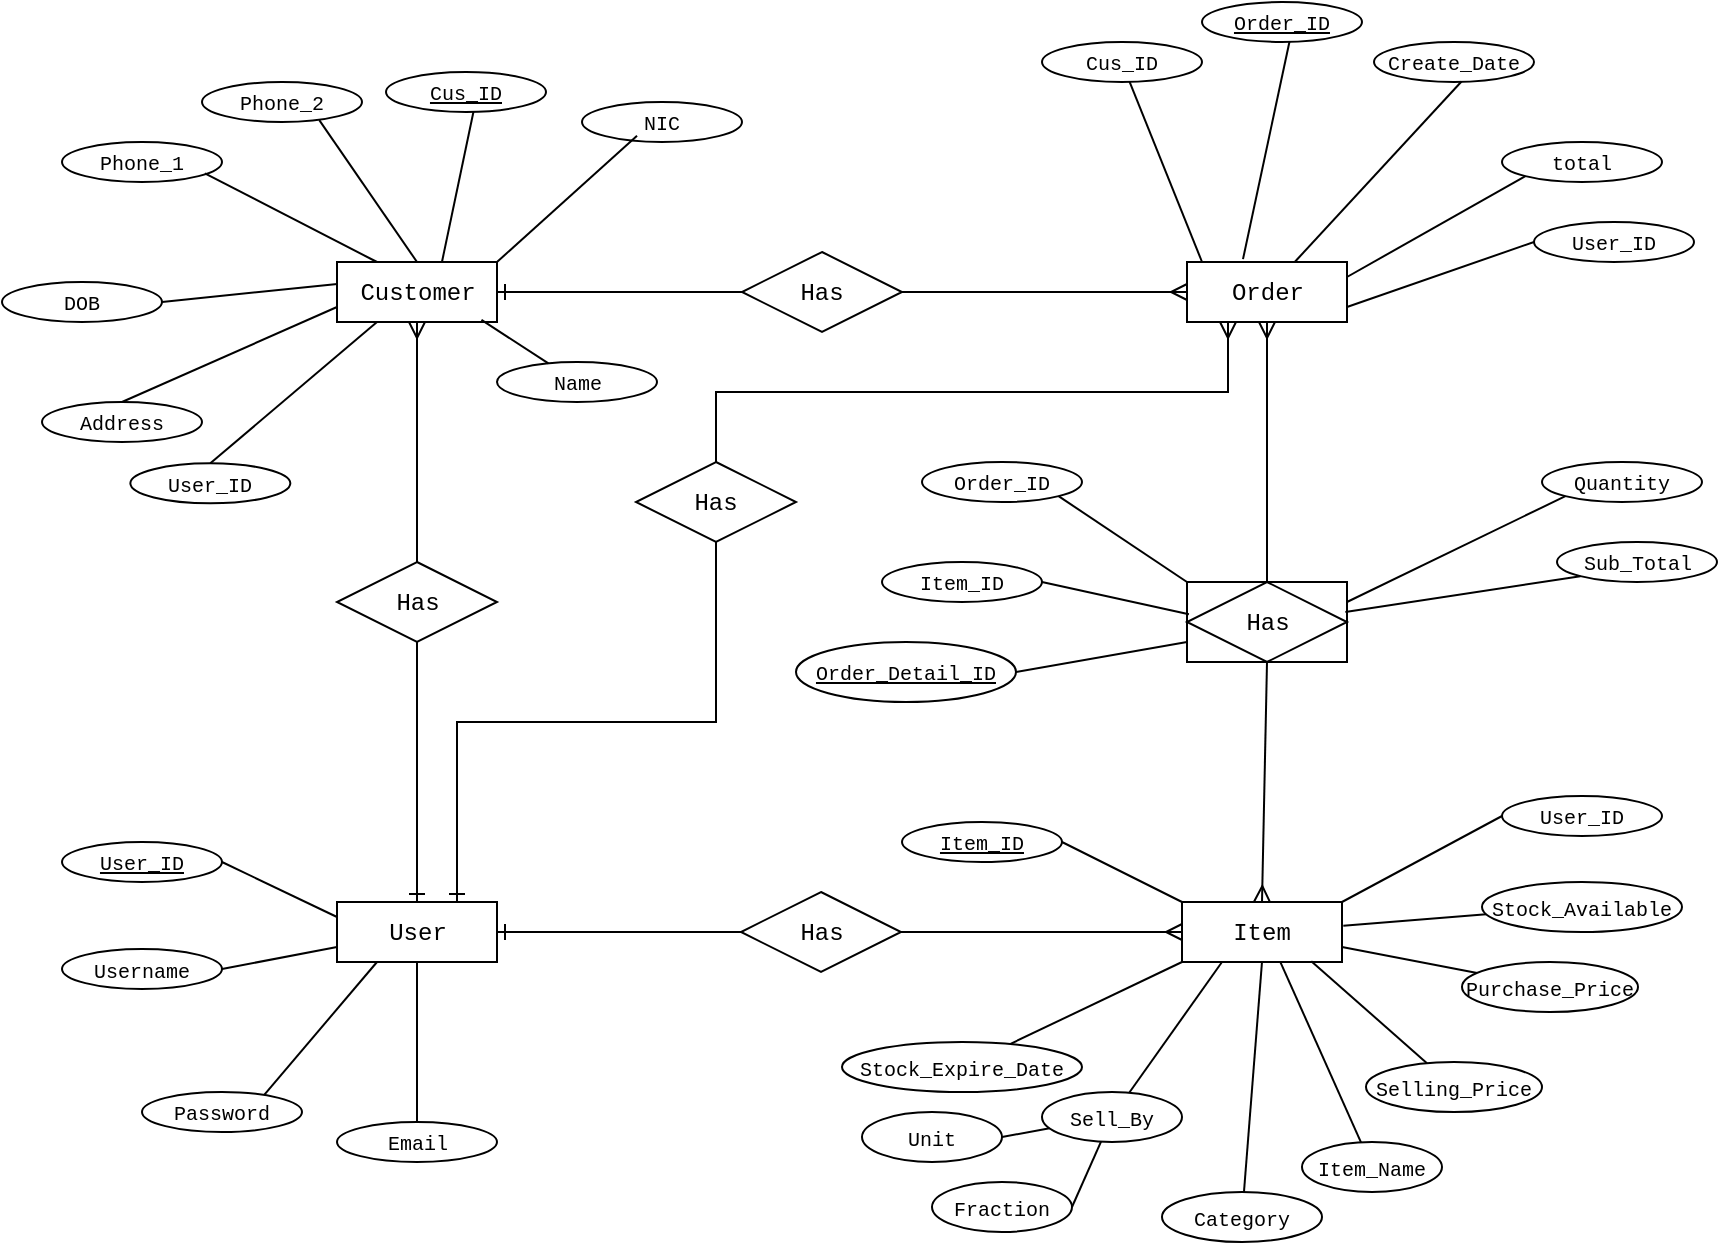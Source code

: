 <mxfile version="24.7.10" pages="2">
  <diagram name="Page-1" id="GAQdqQaSaiLUtLAq9hmA">
    <mxGraphModel dx="2653" dy="1771" grid="1" gridSize="10" guides="1" tooltips="1" connect="1" arrows="1" fold="1" page="1" pageScale="1" pageWidth="1654" pageHeight="1169" math="0" shadow="0">
      <root>
        <mxCell id="0" />
        <mxCell id="1" parent="0" />
        <mxCell id="LzNIg7n_GcMWE87P90xB-1" value="&lt;font face=&quot;Courier New&quot;&gt;Item&lt;/font&gt;" style="whiteSpace=wrap;html=1;align=center;" parent="1" vertex="1">
          <mxGeometry x="988" y="725" width="80" height="30" as="geometry" />
        </mxCell>
        <mxCell id="LzNIg7n_GcMWE87P90xB-13" style="rounded=0;orthogonalLoop=1;jettySize=auto;html=1;entryX=0.5;entryY=1;entryDx=0;entryDy=0;endArrow=none;endFill=0;" parent="1" source="LzNIg7n_GcMWE87P90xB-12" target="LzNIg7n_GcMWE87P90xB-1" edge="1">
          <mxGeometry relative="1" as="geometry" />
        </mxCell>
        <mxCell id="LzNIg7n_GcMWE87P90xB-12" value="&lt;div style=&quot;&quot;&gt;&lt;span style=&quot;font-size: 10px;&quot;&gt;&lt;font face=&quot;Courier New&quot;&gt;Category&lt;/font&gt;&lt;/span&gt;&lt;/div&gt;" style="ellipse;whiteSpace=wrap;html=1;align=center;" parent="1" vertex="1">
          <mxGeometry x="978" y="870" width="80" height="25" as="geometry" />
        </mxCell>
        <mxCell id="LzNIg7n_GcMWE87P90xB-14" style="rounded=0;orthogonalLoop=1;jettySize=auto;html=1;endArrow=none;endFill=0;entryX=0.615;entryY=1.001;entryDx=0;entryDy=0;entryPerimeter=0;" parent="1" source="LzNIg7n_GcMWE87P90xB-15" target="LzNIg7n_GcMWE87P90xB-1" edge="1">
          <mxGeometry relative="1" as="geometry">
            <mxPoint x="1100" y="782" as="targetPoint" />
          </mxGeometry>
        </mxCell>
        <mxCell id="LzNIg7n_GcMWE87P90xB-15" value="&lt;font face=&quot;Courier New&quot; style=&quot;font-size: 10px;&quot;&gt;Item_Name&lt;/font&gt;" style="ellipse;whiteSpace=wrap;html=1;align=center;" parent="1" vertex="1">
          <mxGeometry x="1048" y="845" width="70" height="25" as="geometry" />
        </mxCell>
        <mxCell id="LzNIg7n_GcMWE87P90xB-16" style="rounded=0;orthogonalLoop=1;jettySize=auto;html=1;endArrow=none;endFill=0;entryX=0.808;entryY=0.986;entryDx=0;entryDy=0;entryPerimeter=0;" parent="1" source="LzNIg7n_GcMWE87P90xB-17" target="LzNIg7n_GcMWE87P90xB-1" edge="1">
          <mxGeometry relative="1" as="geometry">
            <mxPoint x="1040" y="765" as="targetPoint" />
          </mxGeometry>
        </mxCell>
        <mxCell id="LzNIg7n_GcMWE87P90xB-17" value="&lt;font face=&quot;Courier New&quot; style=&quot;font-size: 10px;&quot;&gt;Selling_Price&lt;/font&gt;" style="ellipse;whiteSpace=wrap;html=1;align=center;" parent="1" vertex="1">
          <mxGeometry x="1080" y="805" width="88" height="25" as="geometry" />
        </mxCell>
        <mxCell id="LzNIg7n_GcMWE87P90xB-18" style="rounded=0;orthogonalLoop=1;jettySize=auto;html=1;endArrow=none;endFill=0;entryX=1;entryY=0.75;entryDx=0;entryDy=0;" parent="1" source="LzNIg7n_GcMWE87P90xB-19" target="LzNIg7n_GcMWE87P90xB-1" edge="1">
          <mxGeometry relative="1" as="geometry">
            <mxPoint x="1059" y="764" as="targetPoint" />
          </mxGeometry>
        </mxCell>
        <mxCell id="LzNIg7n_GcMWE87P90xB-19" value="&lt;font face=&quot;Courier New&quot;&gt;&lt;font size=&quot;1&quot;&gt;Purchase_Price&lt;/font&gt;&lt;/font&gt;" style="ellipse;whiteSpace=wrap;html=1;align=center;" parent="1" vertex="1">
          <mxGeometry x="1128" y="755" width="88" height="25" as="geometry" />
        </mxCell>
        <mxCell id="LzNIg7n_GcMWE87P90xB-20" style="rounded=0;orthogonalLoop=1;jettySize=auto;html=1;endArrow=none;endFill=0;entryX=1.008;entryY=0.395;entryDx=0;entryDy=0;entryPerimeter=0;" parent="1" source="LzNIg7n_GcMWE87P90xB-21" target="LzNIg7n_GcMWE87P90xB-1" edge="1">
          <mxGeometry relative="1" as="geometry">
            <mxPoint x="1078" y="705" as="targetPoint" />
          </mxGeometry>
        </mxCell>
        <mxCell id="LzNIg7n_GcMWE87P90xB-21" value="&lt;font face=&quot;Courier New&quot;&gt;&lt;font size=&quot;1&quot;&gt;Stock_Available&lt;/font&gt;&lt;/font&gt;" style="ellipse;whiteSpace=wrap;html=1;align=center;" parent="1" vertex="1">
          <mxGeometry x="1138" y="715" width="100" height="25" as="geometry" />
        </mxCell>
        <mxCell id="l1fIY8HtY1Hj4yPnjp5b-1" style="rounded=0;orthogonalLoop=1;jettySize=auto;html=1;entryX=0.25;entryY=1;entryDx=0;entryDy=0;endArrow=none;endFill=0;" parent="1" source="l1fIY8HtY1Hj4yPnjp5b-2" target="LzNIg7n_GcMWE87P90xB-1" edge="1">
          <mxGeometry relative="1" as="geometry">
            <mxPoint x="954" y="725" as="targetPoint" />
          </mxGeometry>
        </mxCell>
        <mxCell id="l1fIY8HtY1Hj4yPnjp5b-5" style="rounded=0;orthogonalLoop=1;jettySize=auto;html=1;entryX=1;entryY=0.5;entryDx=0;entryDy=0;endArrow=none;endFill=0;" parent="1" source="l1fIY8HtY1Hj4yPnjp5b-2" target="l1fIY8HtY1Hj4yPnjp5b-3" edge="1">
          <mxGeometry relative="1" as="geometry" />
        </mxCell>
        <mxCell id="l1fIY8HtY1Hj4yPnjp5b-6" style="rounded=0;orthogonalLoop=1;jettySize=auto;html=1;entryX=1;entryY=0.5;entryDx=0;entryDy=0;endArrow=none;endFill=0;" parent="1" source="l1fIY8HtY1Hj4yPnjp5b-2" target="l1fIY8HtY1Hj4yPnjp5b-4" edge="1">
          <mxGeometry relative="1" as="geometry" />
        </mxCell>
        <mxCell id="l1fIY8HtY1Hj4yPnjp5b-2" value="&lt;div style=&quot;&quot;&gt;&lt;span style=&quot;font-size: 10px;&quot;&gt;&lt;font face=&quot;Courier New&quot;&gt;Sell_By&lt;/font&gt;&lt;/span&gt;&lt;/div&gt;" style="ellipse;whiteSpace=wrap;html=1;align=center;" parent="1" vertex="1">
          <mxGeometry x="918" y="820" width="70" height="25" as="geometry" />
        </mxCell>
        <mxCell id="l1fIY8HtY1Hj4yPnjp5b-3" value="&lt;div style=&quot;&quot;&gt;&lt;span style=&quot;font-size: 10px;&quot;&gt;&lt;font face=&quot;Courier New&quot;&gt;Unit&lt;/font&gt;&lt;/span&gt;&lt;/div&gt;" style="ellipse;whiteSpace=wrap;html=1;align=center;" parent="1" vertex="1">
          <mxGeometry x="828" y="830" width="70" height="25" as="geometry" />
        </mxCell>
        <mxCell id="l1fIY8HtY1Hj4yPnjp5b-4" value="&lt;div style=&quot;&quot;&gt;&lt;span style=&quot;font-size: 10px;&quot;&gt;&lt;font face=&quot;Courier New&quot;&gt;Fraction&lt;/font&gt;&lt;/span&gt;&lt;/div&gt;" style="ellipse;whiteSpace=wrap;html=1;align=center;" parent="1" vertex="1">
          <mxGeometry x="863" y="865" width="70" height="25" as="geometry" />
        </mxCell>
        <mxCell id="l1fIY8HtY1Hj4yPnjp5b-7" style="rounded=0;orthogonalLoop=1;jettySize=auto;html=1;endArrow=none;endFill=0;entryX=0;entryY=1;entryDx=0;entryDy=0;" parent="1" source="l1fIY8HtY1Hj4yPnjp5b-8" target="LzNIg7n_GcMWE87P90xB-1" edge="1">
          <mxGeometry relative="1" as="geometry">
            <mxPoint x="788" y="737" as="targetPoint" />
          </mxGeometry>
        </mxCell>
        <mxCell id="l1fIY8HtY1Hj4yPnjp5b-8" value="&lt;font face=&quot;Courier New&quot;&gt;&lt;font size=&quot;1&quot;&gt;Stock_Expire_Date&lt;/font&gt;&lt;/font&gt;" style="ellipse;whiteSpace=wrap;html=1;align=center;" parent="1" vertex="1">
          <mxGeometry x="818" y="795" width="120" height="25" as="geometry" />
        </mxCell>
        <mxCell id="Owiz3C77NYRJmFUTiHMg-1" value="&lt;font face=&quot;Courier New&quot;&gt;Customer&lt;/font&gt;" style="whiteSpace=wrap;html=1;align=center;" vertex="1" parent="1">
          <mxGeometry x="565.5" y="405" width="80" height="30" as="geometry" />
        </mxCell>
        <mxCell id="Owiz3C77NYRJmFUTiHMg-2" value="&lt;font face=&quot;Courier New&quot;&gt;Order&lt;/font&gt;" style="whiteSpace=wrap;html=1;align=center;" vertex="1" parent="1">
          <mxGeometry x="990.5" y="405" width="80" height="30" as="geometry" />
        </mxCell>
        <mxCell id="Owiz3C77NYRJmFUTiHMg-6" value="" style="fontSize=12;html=1;endArrow=ERmany;rounded=0;entryX=0.5;entryY=0;entryDx=0;entryDy=0;exitX=0.5;exitY=1;exitDx=0;exitDy=0;" edge="1" parent="1" source="Owiz3C77NYRJmFUTiHMg-8" target="LzNIg7n_GcMWE87P90xB-1">
          <mxGeometry width="100" height="100" relative="1" as="geometry">
            <mxPoint x="1028" y="615" as="sourcePoint" />
            <mxPoint x="898" y="555" as="targetPoint" />
          </mxGeometry>
        </mxCell>
        <mxCell id="Owiz3C77NYRJmFUTiHMg-7" value="" style="fontSize=12;html=1;endArrow=ERmany;rounded=0;entryX=0.5;entryY=1;entryDx=0;entryDy=0;exitX=0.5;exitY=0;exitDx=0;exitDy=0;" edge="1" parent="1" source="Owiz3C77NYRJmFUTiHMg-8" target="Owiz3C77NYRJmFUTiHMg-2">
          <mxGeometry width="100" height="100" relative="1" as="geometry">
            <mxPoint x="1028" y="555" as="sourcePoint" />
            <mxPoint x="1038" y="735" as="targetPoint" />
          </mxGeometry>
        </mxCell>
        <mxCell id="Owiz3C77NYRJmFUTiHMg-8" value="&lt;font face=&quot;Courier New&quot;&gt;Has&lt;/font&gt;" style="shape=associativeEntity;whiteSpace=wrap;html=1;align=center;" vertex="1" parent="1">
          <mxGeometry x="990.5" y="565" width="80" height="40" as="geometry" />
        </mxCell>
        <mxCell id="Owiz3C77NYRJmFUTiHMg-9" value="&lt;font face=&quot;Courier New&quot;&gt;Has&lt;/font&gt;" style="shape=rhombus;perimeter=rhombusPerimeter;whiteSpace=wrap;html=1;align=center;" vertex="1" parent="1">
          <mxGeometry x="768" y="400" width="80" height="40" as="geometry" />
        </mxCell>
        <mxCell id="Owiz3C77NYRJmFUTiHMg-10" value="" style="fontSize=12;html=1;endArrow=ERmany;rounded=0;entryX=0;entryY=0.5;entryDx=0;entryDy=0;exitX=1;exitY=0.5;exitDx=0;exitDy=0;" edge="1" parent="1" source="Owiz3C77NYRJmFUTiHMg-9" target="Owiz3C77NYRJmFUTiHMg-2">
          <mxGeometry width="100" height="100" relative="1" as="geometry">
            <mxPoint x="1041" y="575" as="sourcePoint" />
            <mxPoint x="1041" y="445" as="targetPoint" />
          </mxGeometry>
        </mxCell>
        <mxCell id="Owiz3C77NYRJmFUTiHMg-11" value="" style="fontSize=12;html=1;endArrow=ERone;endFill=1;rounded=0;entryX=1;entryY=0.5;entryDx=0;entryDy=0;exitX=0;exitY=0.5;exitDx=0;exitDy=0;" edge="1" parent="1" source="Owiz3C77NYRJmFUTiHMg-9" target="Owiz3C77NYRJmFUTiHMg-1">
          <mxGeometry width="100" height="100" relative="1" as="geometry">
            <mxPoint x="868" y="655" as="sourcePoint" />
            <mxPoint x="968" y="555" as="targetPoint" />
          </mxGeometry>
        </mxCell>
        <mxCell id="Owiz3C77NYRJmFUTiHMg-12" value="&lt;font face=&quot;Courier New&quot;&gt;&lt;font size=&quot;1&quot;&gt;Name&lt;/font&gt;&lt;/font&gt;" style="ellipse;whiteSpace=wrap;html=1;align=center;" vertex="1" parent="1">
          <mxGeometry x="645.5" y="455" width="80" height="20" as="geometry" />
        </mxCell>
        <mxCell id="Owiz3C77NYRJmFUTiHMg-13" style="rounded=0;orthogonalLoop=1;jettySize=auto;html=1;endArrow=none;endFill=0;entryX=0.903;entryY=0.966;entryDx=0;entryDy=0;entryPerimeter=0;" edge="1" source="Owiz3C77NYRJmFUTiHMg-12" parent="1" target="Owiz3C77NYRJmFUTiHMg-1">
          <mxGeometry relative="1" as="geometry">
            <mxPoint x="698" y="495" as="targetPoint" />
          </mxGeometry>
        </mxCell>
        <mxCell id="Owiz3C77NYRJmFUTiHMg-14" value="&lt;font face=&quot;Courier New&quot;&gt;&lt;font size=&quot;1&quot;&gt;NIC&lt;/font&gt;&lt;/font&gt;" style="ellipse;whiteSpace=wrap;html=1;align=center;" vertex="1" parent="1">
          <mxGeometry x="688" y="325" width="80" height="20" as="geometry" />
        </mxCell>
        <mxCell id="Owiz3C77NYRJmFUTiHMg-15" style="rounded=0;orthogonalLoop=1;jettySize=auto;html=1;endArrow=none;endFill=0;entryX=1;entryY=0;entryDx=0;entryDy=0;exitX=0.344;exitY=0.842;exitDx=0;exitDy=0;exitPerimeter=0;" edge="1" parent="1" source="Owiz3C77NYRJmFUTiHMg-14" target="Owiz3C77NYRJmFUTiHMg-1">
          <mxGeometry relative="1" as="geometry">
            <mxPoint x="648" y="444" as="targetPoint" />
            <mxPoint x="656" y="485" as="sourcePoint" />
          </mxGeometry>
        </mxCell>
        <mxCell id="Owiz3C77NYRJmFUTiHMg-16" value="&lt;font face=&quot;Courier New&quot;&gt;&lt;font size=&quot;1&quot;&gt;Address&lt;/font&gt;&lt;/font&gt;" style="ellipse;whiteSpace=wrap;html=1;align=center;" vertex="1" parent="1">
          <mxGeometry x="418" y="475" width="80" height="20" as="geometry" />
        </mxCell>
        <mxCell id="Owiz3C77NYRJmFUTiHMg-17" style="rounded=0;orthogonalLoop=1;jettySize=auto;html=1;endArrow=none;endFill=0;entryX=0;entryY=0.75;entryDx=0;entryDy=0;exitX=0.5;exitY=0;exitDx=0;exitDy=0;" edge="1" source="Owiz3C77NYRJmFUTiHMg-16" parent="1" target="Owiz3C77NYRJmFUTiHMg-1">
          <mxGeometry relative="1" as="geometry">
            <mxPoint x="526" y="415" as="targetPoint" />
            <mxPoint x="576" y="465" as="sourcePoint" />
          </mxGeometry>
        </mxCell>
        <mxCell id="Owiz3C77NYRJmFUTiHMg-18" value="&lt;font face=&quot;Courier New&quot;&gt;&lt;font size=&quot;1&quot;&gt;DOB&lt;/font&gt;&lt;/font&gt;" style="ellipse;whiteSpace=wrap;html=1;align=center;" vertex="1" parent="1">
          <mxGeometry x="398" y="415" width="80" height="20" as="geometry" />
        </mxCell>
        <mxCell id="Owiz3C77NYRJmFUTiHMg-19" style="rounded=0;orthogonalLoop=1;jettySize=auto;html=1;endArrow=none;endFill=0;entryX=0.002;entryY=0.365;entryDx=0;entryDy=0;exitX=1;exitY=0.5;exitDx=0;exitDy=0;entryPerimeter=0;" edge="1" source="Owiz3C77NYRJmFUTiHMg-18" parent="1" target="Owiz3C77NYRJmFUTiHMg-1">
          <mxGeometry relative="1" as="geometry">
            <mxPoint x="516" y="368" as="targetPoint" />
            <mxPoint x="526" y="405" as="sourcePoint" />
          </mxGeometry>
        </mxCell>
        <mxCell id="Owiz3C77NYRJmFUTiHMg-20" value="&lt;font face=&quot;Courier New&quot;&gt;&lt;font size=&quot;1&quot;&gt;Phone_1&lt;/font&gt;&lt;/font&gt;" style="ellipse;whiteSpace=wrap;html=1;align=center;" vertex="1" parent="1">
          <mxGeometry x="428" y="345" width="80" height="20" as="geometry" />
        </mxCell>
        <mxCell id="Owiz3C77NYRJmFUTiHMg-21" style="rounded=0;orthogonalLoop=1;jettySize=auto;html=1;endArrow=none;endFill=0;entryX=0.25;entryY=0;entryDx=0;entryDy=0;exitX=0.893;exitY=0.786;exitDx=0;exitDy=0;exitPerimeter=0;" edge="1" source="Owiz3C77NYRJmFUTiHMg-20" parent="1" target="Owiz3C77NYRJmFUTiHMg-1">
          <mxGeometry relative="1" as="geometry">
            <mxPoint x="586" y="356" as="targetPoint" />
            <mxPoint x="546" y="345" as="sourcePoint" />
          </mxGeometry>
        </mxCell>
        <mxCell id="Owiz3C77NYRJmFUTiHMg-22" value="&lt;font face=&quot;Courier New&quot;&gt;&lt;font size=&quot;1&quot;&gt;Phone_2&lt;/font&gt;&lt;/font&gt;" style="ellipse;whiteSpace=wrap;html=1;align=center;" vertex="1" parent="1">
          <mxGeometry x="498" y="315" width="80" height="20" as="geometry" />
        </mxCell>
        <mxCell id="Owiz3C77NYRJmFUTiHMg-23" style="rounded=0;orthogonalLoop=1;jettySize=auto;html=1;endArrow=none;endFill=0;entryX=0.5;entryY=0;entryDx=0;entryDy=0;exitX=0.733;exitY=0.952;exitDx=0;exitDy=0;exitPerimeter=0;" edge="1" source="Owiz3C77NYRJmFUTiHMg-22" parent="1" target="Owiz3C77NYRJmFUTiHMg-1">
          <mxGeometry relative="1" as="geometry">
            <mxPoint x="656" y="375" as="targetPoint" />
            <mxPoint x="616" y="315" as="sourcePoint" />
          </mxGeometry>
        </mxCell>
        <mxCell id="Owiz3C77NYRJmFUTiHMg-24" value="&lt;font face=&quot;Courier New&quot;&gt;&lt;font size=&quot;1&quot;&gt;&lt;u&gt;Cus_ID&lt;/u&gt;&lt;/font&gt;&lt;/font&gt;" style="ellipse;whiteSpace=wrap;html=1;align=center;" vertex="1" parent="1">
          <mxGeometry x="590" y="310" width="80" height="20" as="geometry" />
        </mxCell>
        <mxCell id="Owiz3C77NYRJmFUTiHMg-25" style="rounded=0;orthogonalLoop=1;jettySize=auto;html=1;endArrow=none;endFill=0;entryX=0.656;entryY=0;entryDx=0;entryDy=0;exitX=0.547;exitY=0.988;exitDx=0;exitDy=0;exitPerimeter=0;entryPerimeter=0;" edge="1" source="Owiz3C77NYRJmFUTiHMg-24" parent="1" target="Owiz3C77NYRJmFUTiHMg-1">
          <mxGeometry relative="1" as="geometry">
            <mxPoint x="698" y="400" as="targetPoint" />
            <mxPoint x="708" y="310" as="sourcePoint" />
          </mxGeometry>
        </mxCell>
        <mxCell id="Owiz3C77NYRJmFUTiHMg-26" value="&lt;font face=&quot;Courier New&quot;&gt;&lt;font size=&quot;1&quot;&gt;Cus_ID&lt;/font&gt;&lt;/font&gt;" style="ellipse;whiteSpace=wrap;html=1;align=center;" vertex="1" parent="1">
          <mxGeometry x="918" y="295" width="80" height="20" as="geometry" />
        </mxCell>
        <mxCell id="Owiz3C77NYRJmFUTiHMg-27" style="rounded=0;orthogonalLoop=1;jettySize=auto;html=1;endArrow=none;endFill=0;exitX=0.547;exitY=0.988;exitDx=0;exitDy=0;exitPerimeter=0;entryX=0.094;entryY=0;entryDx=0;entryDy=0;entryPerimeter=0;" edge="1" source="Owiz3C77NYRJmFUTiHMg-26" parent="1" target="Owiz3C77NYRJmFUTiHMg-2">
          <mxGeometry relative="1" as="geometry">
            <mxPoint x="628" y="415" as="targetPoint" />
            <mxPoint x="718" y="320" as="sourcePoint" />
          </mxGeometry>
        </mxCell>
        <mxCell id="Owiz3C77NYRJmFUTiHMg-28" value="&lt;font face=&quot;Courier New&quot;&gt;&lt;font size=&quot;1&quot;&gt;&lt;u&gt;Order_ID&lt;/u&gt;&lt;/font&gt;&lt;/font&gt;" style="ellipse;whiteSpace=wrap;html=1;align=center;" vertex="1" parent="1">
          <mxGeometry x="998" y="275" width="80" height="20" as="geometry" />
        </mxCell>
        <mxCell id="Owiz3C77NYRJmFUTiHMg-29" style="rounded=0;orthogonalLoop=1;jettySize=auto;html=1;endArrow=none;endFill=0;exitX=0.547;exitY=0.988;exitDx=0;exitDy=0;exitPerimeter=0;entryX=0.35;entryY=-0.048;entryDx=0;entryDy=0;entryPerimeter=0;" edge="1" source="Owiz3C77NYRJmFUTiHMg-28" parent="1" target="Owiz3C77NYRJmFUTiHMg-2">
          <mxGeometry relative="1" as="geometry">
            <mxPoint x="1083" y="385" as="targetPoint" />
            <mxPoint x="803" y="300" as="sourcePoint" />
          </mxGeometry>
        </mxCell>
        <mxCell id="Owiz3C77NYRJmFUTiHMg-30" value="&lt;font face=&quot;Courier New&quot;&gt;&lt;font size=&quot;1&quot;&gt;Create_Date&lt;/font&gt;&lt;/font&gt;" style="ellipse;whiteSpace=wrap;html=1;align=center;" vertex="1" parent="1">
          <mxGeometry x="1084" y="295" width="80" height="20" as="geometry" />
        </mxCell>
        <mxCell id="Owiz3C77NYRJmFUTiHMg-31" style="rounded=0;orthogonalLoop=1;jettySize=auto;html=1;endArrow=none;endFill=0;exitX=0.547;exitY=0.988;exitDx=0;exitDy=0;exitPerimeter=0;" edge="1" source="Owiz3C77NYRJmFUTiHMg-30" parent="1" target="Owiz3C77NYRJmFUTiHMg-2">
          <mxGeometry relative="1" as="geometry">
            <mxPoint x="1105" y="424" as="targetPoint" />
            <mxPoint x="889" y="320" as="sourcePoint" />
          </mxGeometry>
        </mxCell>
        <mxCell id="Owiz3C77NYRJmFUTiHMg-32" value="&lt;font face=&quot;Courier New&quot;&gt;&lt;font size=&quot;1&quot;&gt;total&lt;/font&gt;&lt;/font&gt;" style="ellipse;whiteSpace=wrap;html=1;align=center;" vertex="1" parent="1">
          <mxGeometry x="1148" y="345" width="80" height="20" as="geometry" />
        </mxCell>
        <mxCell id="Owiz3C77NYRJmFUTiHMg-33" style="rounded=0;orthogonalLoop=1;jettySize=auto;html=1;endArrow=none;endFill=0;exitX=0;exitY=1;exitDx=0;exitDy=0;entryX=1;entryY=0.25;entryDx=0;entryDy=0;" edge="1" source="Owiz3C77NYRJmFUTiHMg-32" parent="1" target="Owiz3C77NYRJmFUTiHMg-2">
          <mxGeometry relative="1" as="geometry">
            <mxPoint x="1112" y="455" as="targetPoint" />
            <mxPoint x="957" y="370" as="sourcePoint" />
          </mxGeometry>
        </mxCell>
        <mxCell id="Owiz3C77NYRJmFUTiHMg-34" value="&lt;font face=&quot;Courier New&quot;&gt;&lt;font size=&quot;1&quot;&gt;Quantity&lt;/font&gt;&lt;/font&gt;" style="ellipse;whiteSpace=wrap;html=1;align=center;" vertex="1" parent="1">
          <mxGeometry x="1168" y="505" width="80" height="20" as="geometry" />
        </mxCell>
        <mxCell id="Owiz3C77NYRJmFUTiHMg-35" style="rounded=0;orthogonalLoop=1;jettySize=auto;html=1;endArrow=none;endFill=0;exitX=0;exitY=1;exitDx=0;exitDy=0;entryX=1;entryY=0.25;entryDx=0;entryDy=0;" edge="1" source="Owiz3C77NYRJmFUTiHMg-34" parent="1" target="Owiz3C77NYRJmFUTiHMg-8">
          <mxGeometry relative="1" as="geometry">
            <mxPoint x="1104.13" y="710.84" as="targetPoint" />
            <mxPoint x="1000.87" y="520" as="sourcePoint" />
          </mxGeometry>
        </mxCell>
        <mxCell id="Owiz3C77NYRJmFUTiHMg-36" value="&lt;font face=&quot;Courier New&quot;&gt;&lt;font size=&quot;1&quot;&gt;Order_ID&lt;/font&gt;&lt;/font&gt;" style="ellipse;whiteSpace=wrap;html=1;align=center;" vertex="1" parent="1">
          <mxGeometry x="858" y="505" width="80" height="20" as="geometry" />
        </mxCell>
        <mxCell id="Owiz3C77NYRJmFUTiHMg-37" style="rounded=0;orthogonalLoop=1;jettySize=auto;html=1;endArrow=none;endFill=0;exitX=1;exitY=1;exitDx=0;exitDy=0;entryX=0;entryY=0;entryDx=0;entryDy=0;" edge="1" source="Owiz3C77NYRJmFUTiHMg-36" parent="1" target="Owiz3C77NYRJmFUTiHMg-8">
          <mxGeometry relative="1" as="geometry">
            <mxPoint x="879" y="624" as="targetPoint" />
            <mxPoint x="663" y="520" as="sourcePoint" />
          </mxGeometry>
        </mxCell>
        <mxCell id="Owiz3C77NYRJmFUTiHMg-38" value="&lt;font face=&quot;Courier New&quot;&gt;&lt;font size=&quot;1&quot;&gt;&lt;u&gt;Item_ID&lt;/u&gt;&lt;/font&gt;&lt;/font&gt;" style="ellipse;whiteSpace=wrap;html=1;align=center;" vertex="1" parent="1">
          <mxGeometry x="848" y="685" width="80" height="20" as="geometry" />
        </mxCell>
        <mxCell id="Owiz3C77NYRJmFUTiHMg-39" style="rounded=0;orthogonalLoop=1;jettySize=auto;html=1;endArrow=none;endFill=0;exitX=1;exitY=0.5;exitDx=0;exitDy=0;entryX=0;entryY=0;entryDx=0;entryDy=0;" edge="1" source="Owiz3C77NYRJmFUTiHMg-38" parent="1" target="LzNIg7n_GcMWE87P90xB-1">
          <mxGeometry relative="1" as="geometry">
            <mxPoint x="988" y="775" as="targetPoint" />
            <mxPoint x="657.44" y="706.65" as="sourcePoint" />
          </mxGeometry>
        </mxCell>
        <mxCell id="Owiz3C77NYRJmFUTiHMg-40" value="&lt;font face=&quot;Courier New&quot;&gt;&lt;font size=&quot;1&quot;&gt;Item_ID&lt;/font&gt;&lt;/font&gt;" style="ellipse;whiteSpace=wrap;html=1;align=center;" vertex="1" parent="1">
          <mxGeometry x="838" y="555" width="80" height="20" as="geometry" />
        </mxCell>
        <mxCell id="Owiz3C77NYRJmFUTiHMg-41" style="rounded=0;orthogonalLoop=1;jettySize=auto;html=1;endArrow=none;endFill=0;exitX=1;exitY=0.5;exitDx=0;exitDy=0;entryX=0.012;entryY=0.404;entryDx=0;entryDy=0;entryPerimeter=0;" edge="1" source="Owiz3C77NYRJmFUTiHMg-40" parent="1" target="Owiz3C77NYRJmFUTiHMg-8">
          <mxGeometry relative="1" as="geometry">
            <mxPoint x="990.5" y="593" as="targetPoint" />
            <mxPoint x="659.94" y="566.65" as="sourcePoint" />
          </mxGeometry>
        </mxCell>
        <mxCell id="Owiz3C77NYRJmFUTiHMg-42" value="&lt;font face=&quot;Courier New&quot;&gt;&lt;font size=&quot;1&quot;&gt;&lt;u&gt;Order_Detail_ID&lt;/u&gt;&lt;/font&gt;&lt;/font&gt;" style="ellipse;whiteSpace=wrap;html=1;align=center;" vertex="1" parent="1">
          <mxGeometry x="795" y="595" width="110" height="30" as="geometry" />
        </mxCell>
        <mxCell id="Owiz3C77NYRJmFUTiHMg-43" style="rounded=0;orthogonalLoop=1;jettySize=auto;html=1;endArrow=none;endFill=0;exitX=1;exitY=0.5;exitDx=0;exitDy=0;entryX=0;entryY=0.75;entryDx=0;entryDy=0;" edge="1" source="Owiz3C77NYRJmFUTiHMg-42" parent="1" target="Owiz3C77NYRJmFUTiHMg-8">
          <mxGeometry relative="1" as="geometry">
            <mxPoint x="982" y="621" as="targetPoint" />
            <mxPoint x="650.94" y="606.65" as="sourcePoint" />
          </mxGeometry>
        </mxCell>
        <mxCell id="Owiz3C77NYRJmFUTiHMg-44" value="&lt;font face=&quot;Courier New&quot;&gt;&lt;font size=&quot;1&quot;&gt;Sub_Total&lt;/font&gt;&lt;/font&gt;" style="ellipse;whiteSpace=wrap;html=1;align=center;" vertex="1" parent="1">
          <mxGeometry x="1175.5" y="545" width="80" height="20" as="geometry" />
        </mxCell>
        <mxCell id="Owiz3C77NYRJmFUTiHMg-45" style="rounded=0;orthogonalLoop=1;jettySize=auto;html=1;endArrow=none;endFill=0;exitX=0;exitY=1;exitDx=0;exitDy=0;entryX=0.99;entryY=0.375;entryDx=0;entryDy=0;entryPerimeter=0;" edge="1" source="Owiz3C77NYRJmFUTiHMg-44" parent="1" target="Owiz3C77NYRJmFUTiHMg-8">
          <mxGeometry relative="1" as="geometry">
            <mxPoint x="1068" y="615" as="targetPoint" />
            <mxPoint x="1008.37" y="560" as="sourcePoint" />
          </mxGeometry>
        </mxCell>
        <mxCell id="Owiz3C77NYRJmFUTiHMg-46" value="&lt;font face=&quot;Courier New&quot;&gt;User&lt;/font&gt;" style="whiteSpace=wrap;html=1;align=center;" vertex="1" parent="1">
          <mxGeometry x="565.5" y="725" width="80" height="30" as="geometry" />
        </mxCell>
        <mxCell id="Owiz3C77NYRJmFUTiHMg-47" value="&lt;font face=&quot;Courier New&quot;&gt;Has&lt;/font&gt;" style="shape=rhombus;perimeter=rhombusPerimeter;whiteSpace=wrap;html=1;align=center;" vertex="1" parent="1">
          <mxGeometry x="565.5" y="555" width="80" height="40" as="geometry" />
        </mxCell>
        <mxCell id="Owiz3C77NYRJmFUTiHMg-48" value="" style="fontSize=12;html=1;endArrow=ERone;endFill=1;rounded=0;entryX=0.5;entryY=0;entryDx=0;entryDy=0;exitX=0.5;exitY=1;exitDx=0;exitDy=0;" edge="1" parent="1" source="Owiz3C77NYRJmFUTiHMg-47" target="Owiz3C77NYRJmFUTiHMg-46">
          <mxGeometry width="100" height="100" relative="1" as="geometry">
            <mxPoint x="778" y="430" as="sourcePoint" />
            <mxPoint x="656" y="430" as="targetPoint" />
          </mxGeometry>
        </mxCell>
        <mxCell id="Owiz3C77NYRJmFUTiHMg-49" value="" style="fontSize=12;html=1;endArrow=ERmany;rounded=0;entryX=0.5;entryY=1;entryDx=0;entryDy=0;exitX=0.5;exitY=0;exitDx=0;exitDy=0;" edge="1" parent="1" source="Owiz3C77NYRJmFUTiHMg-47" target="Owiz3C77NYRJmFUTiHMg-1">
          <mxGeometry width="100" height="100" relative="1" as="geometry">
            <mxPoint x="858" y="430" as="sourcePoint" />
            <mxPoint x="1001" y="430" as="targetPoint" />
          </mxGeometry>
        </mxCell>
        <mxCell id="Owiz3C77NYRJmFUTiHMg-50" value="&lt;font face=&quot;Courier New&quot;&gt;Has&lt;/font&gt;" style="shape=rhombus;perimeter=rhombusPerimeter;whiteSpace=wrap;html=1;align=center;" vertex="1" parent="1">
          <mxGeometry x="715" y="505" width="80" height="40" as="geometry" />
        </mxCell>
        <mxCell id="Owiz3C77NYRJmFUTiHMg-51" value="" style="fontSize=12;html=1;endArrow=ERmany;rounded=0;entryX=0.25;entryY=1;entryDx=0;entryDy=0;exitX=0.5;exitY=0;exitDx=0;exitDy=0;edgeStyle=orthogonalEdgeStyle;" edge="1" source="Owiz3C77NYRJmFUTiHMg-50" parent="1" target="Owiz3C77NYRJmFUTiHMg-2">
          <mxGeometry width="100" height="100" relative="1" as="geometry">
            <mxPoint x="990.5" y="415" as="sourcePoint" />
            <mxPoint x="738.5" y="420" as="targetPoint" />
            <Array as="points">
              <mxPoint x="755" y="470" />
              <mxPoint x="1011" y="470" />
              <mxPoint x="1011" y="435" />
            </Array>
          </mxGeometry>
        </mxCell>
        <mxCell id="Owiz3C77NYRJmFUTiHMg-52" value="" style="fontSize=12;html=1;endArrow=ERone;endFill=1;rounded=0;exitX=0.5;exitY=1;exitDx=0;exitDy=0;entryX=0.75;entryY=0;entryDx=0;entryDy=0;edgeStyle=orthogonalEdgeStyle;" edge="1" source="Owiz3C77NYRJmFUTiHMg-50" parent="1" target="Owiz3C77NYRJmFUTiHMg-46">
          <mxGeometry width="100" height="100" relative="1" as="geometry">
            <mxPoint x="910.5" y="415" as="sourcePoint" />
            <mxPoint x="739" y="710" as="targetPoint" />
          </mxGeometry>
        </mxCell>
        <mxCell id="Owiz3C77NYRJmFUTiHMg-53" value="&lt;font face=&quot;Courier New&quot;&gt;Has&lt;/font&gt;" style="shape=rhombus;perimeter=rhombusPerimeter;whiteSpace=wrap;html=1;align=center;" vertex="1" parent="1">
          <mxGeometry x="767.5" y="720" width="80" height="40" as="geometry" />
        </mxCell>
        <mxCell id="Owiz3C77NYRJmFUTiHMg-54" value="" style="fontSize=12;html=1;endArrow=ERone;endFill=1;rounded=0;entryX=1;entryY=0.5;entryDx=0;entryDy=0;exitX=0;exitY=0.5;exitDx=0;exitDy=0;" edge="1" source="Owiz3C77NYRJmFUTiHMg-53" parent="1" target="Owiz3C77NYRJmFUTiHMg-46">
          <mxGeometry width="100" height="100" relative="1" as="geometry">
            <mxPoint x="867.5" y="975" as="sourcePoint" />
            <mxPoint x="645.5" y="740" as="targetPoint" />
          </mxGeometry>
        </mxCell>
        <mxCell id="Owiz3C77NYRJmFUTiHMg-55" value="" style="fontSize=12;html=1;endArrow=ERmany;rounded=0;entryX=0;entryY=0.5;entryDx=0;entryDy=0;exitX=1;exitY=0.5;exitDx=0;exitDy=0;" edge="1" source="Owiz3C77NYRJmFUTiHMg-53" parent="1" target="LzNIg7n_GcMWE87P90xB-1">
          <mxGeometry width="100" height="100" relative="1" as="geometry">
            <mxPoint x="1040.5" y="895" as="sourcePoint" />
            <mxPoint x="990.5" y="740" as="targetPoint" />
          </mxGeometry>
        </mxCell>
        <mxCell id="Owiz3C77NYRJmFUTiHMg-56" value="&lt;font face=&quot;Courier New&quot;&gt;&lt;font size=&quot;1&quot;&gt;User_ID&lt;/font&gt;&lt;/font&gt;" style="ellipse;whiteSpace=wrap;html=1;align=center;" vertex="1" parent="1">
          <mxGeometry x="462.17" y="505.66" width="80" height="20" as="geometry" />
        </mxCell>
        <mxCell id="Owiz3C77NYRJmFUTiHMg-57" style="rounded=0;orthogonalLoop=1;jettySize=auto;html=1;endArrow=none;endFill=0;entryX=0.25;entryY=1;entryDx=0;entryDy=0;exitX=0.5;exitY=0;exitDx=0;exitDy=0;" edge="1" source="Owiz3C77NYRJmFUTiHMg-56" parent="1" target="Owiz3C77NYRJmFUTiHMg-1">
          <mxGeometry relative="1" as="geometry">
            <mxPoint x="613.83" y="455.0" as="targetPoint" />
            <mxPoint x="620.17" y="495.66" as="sourcePoint" />
          </mxGeometry>
        </mxCell>
        <mxCell id="Owiz3C77NYRJmFUTiHMg-58" value="&lt;font face=&quot;Courier New&quot;&gt;&lt;font size=&quot;1&quot;&gt;&lt;u&gt;User_ID&lt;/u&gt;&lt;/font&gt;&lt;/font&gt;" style="ellipse;whiteSpace=wrap;html=1;align=center;" vertex="1" parent="1">
          <mxGeometry x="428" y="695" width="80" height="20" as="geometry" />
        </mxCell>
        <mxCell id="Owiz3C77NYRJmFUTiHMg-59" style="rounded=0;orthogonalLoop=1;jettySize=auto;html=1;endArrow=none;endFill=0;entryX=0;entryY=0.25;entryDx=0;entryDy=0;exitX=1;exitY=0.5;exitDx=0;exitDy=0;" edge="1" source="Owiz3C77NYRJmFUTiHMg-58" parent="1" target="Owiz3C77NYRJmFUTiHMg-46">
          <mxGeometry relative="1" as="geometry">
            <mxPoint x="532.13" y="895" as="targetPoint" />
            <mxPoint x="586" y="677.16" as="sourcePoint" />
          </mxGeometry>
        </mxCell>
        <mxCell id="Owiz3C77NYRJmFUTiHMg-60" value="&lt;font face=&quot;Courier New&quot;&gt;&lt;font size=&quot;1&quot;&gt;User_ID&lt;/font&gt;&lt;/font&gt;" style="ellipse;whiteSpace=wrap;html=1;align=center;" vertex="1" parent="1">
          <mxGeometry x="1164" y="385.0" width="80" height="20" as="geometry" />
        </mxCell>
        <mxCell id="Owiz3C77NYRJmFUTiHMg-61" style="rounded=0;orthogonalLoop=1;jettySize=auto;html=1;endArrow=none;endFill=0;entryX=1;entryY=0.75;entryDx=0;entryDy=0;exitX=0;exitY=0.5;exitDx=0;exitDy=0;" edge="1" source="Owiz3C77NYRJmFUTiHMg-60" parent="1" target="Owiz3C77NYRJmFUTiHMg-2">
          <mxGeometry relative="1" as="geometry">
            <mxPoint x="1286.33" y="429.34" as="targetPoint" />
            <mxPoint x="846" y="515" as="sourcePoint" />
          </mxGeometry>
        </mxCell>
        <mxCell id="Owiz3C77NYRJmFUTiHMg-62" value="&lt;font face=&quot;Courier New&quot;&gt;&lt;font size=&quot;1&quot;&gt;User_ID&lt;/font&gt;&lt;/font&gt;" style="ellipse;whiteSpace=wrap;html=1;align=center;" vertex="1" parent="1">
          <mxGeometry x="1148" y="672" width="80" height="20" as="geometry" />
        </mxCell>
        <mxCell id="Owiz3C77NYRJmFUTiHMg-63" style="rounded=0;orthogonalLoop=1;jettySize=auto;html=1;endArrow=none;endFill=0;entryX=1;entryY=0;entryDx=0;entryDy=0;exitX=0;exitY=0.5;exitDx=0;exitDy=0;" edge="1" source="Owiz3C77NYRJmFUTiHMg-62" parent="1" target="LzNIg7n_GcMWE87P90xB-1">
          <mxGeometry relative="1" as="geometry">
            <mxPoint x="1055" y="715" as="targetPoint" />
            <mxPoint x="830" y="802.0" as="sourcePoint" />
          </mxGeometry>
        </mxCell>
        <mxCell id="Owiz3C77NYRJmFUTiHMg-64" style="rounded=0;orthogonalLoop=1;jettySize=auto;html=1;endArrow=none;endFill=0;exitX=1;exitY=0.5;exitDx=0;exitDy=0;entryX=0;entryY=0.75;entryDx=0;entryDy=0;" edge="1" source="Owiz3C77NYRJmFUTiHMg-65" parent="1" target="Owiz3C77NYRJmFUTiHMg-46">
          <mxGeometry relative="1" as="geometry">
            <mxPoint x="542" y="787" as="targetPoint" />
            <mxPoint x="562.17" y="730.66" as="sourcePoint" />
          </mxGeometry>
        </mxCell>
        <mxCell id="Owiz3C77NYRJmFUTiHMg-65" value="&lt;font face=&quot;Courier New&quot;&gt;&lt;font size=&quot;1&quot;&gt;Username&lt;/font&gt;&lt;/font&gt;" style="ellipse;whiteSpace=wrap;html=1;align=center;" vertex="1" parent="1">
          <mxGeometry x="428" y="748.5" width="80" height="20" as="geometry" />
        </mxCell>
        <mxCell id="Owiz3C77NYRJmFUTiHMg-66" style="rounded=0;orthogonalLoop=1;jettySize=auto;html=1;endArrow=none;endFill=0;exitX=0.76;exitY=0.092;exitDx=0;exitDy=0;entryX=0.25;entryY=1;entryDx=0;entryDy=0;exitPerimeter=0;" edge="1" source="Owiz3C77NYRJmFUTiHMg-67" parent="1" target="Owiz3C77NYRJmFUTiHMg-46">
          <mxGeometry relative="1" as="geometry">
            <mxPoint x="542" y="830" as="targetPoint" />
            <mxPoint x="562.17" y="774.16" as="sourcePoint" />
          </mxGeometry>
        </mxCell>
        <mxCell id="Owiz3C77NYRJmFUTiHMg-67" value="&lt;font face=&quot;Courier New&quot;&gt;&lt;font size=&quot;1&quot;&gt;Password&lt;/font&gt;&lt;/font&gt;" style="ellipse;whiteSpace=wrap;html=1;align=center;" vertex="1" parent="1">
          <mxGeometry x="468" y="820" width="80" height="20" as="geometry" />
        </mxCell>
        <mxCell id="Owiz3C77NYRJmFUTiHMg-68" value="&lt;font face=&quot;Courier New&quot;&gt;&lt;font size=&quot;1&quot;&gt;Email&lt;/font&gt;&lt;/font&gt;" style="ellipse;whiteSpace=wrap;html=1;align=center;" vertex="1" parent="1">
          <mxGeometry x="565.5" y="835" width="80" height="20" as="geometry" />
        </mxCell>
        <mxCell id="Owiz3C77NYRJmFUTiHMg-69" style="rounded=0;orthogonalLoop=1;jettySize=auto;html=1;endArrow=none;endFill=0;exitX=0.5;exitY=0;exitDx=0;exitDy=0;entryX=0.5;entryY=1;entryDx=0;entryDy=0;" edge="1" source="Owiz3C77NYRJmFUTiHMg-68" parent="1" target="Owiz3C77NYRJmFUTiHMg-46">
          <mxGeometry relative="1" as="geometry">
            <mxPoint x="596" y="765" as="targetPoint" />
            <mxPoint x="572.17" y="784.16" as="sourcePoint" />
          </mxGeometry>
        </mxCell>
      </root>
    </mxGraphModel>
  </diagram>
  <diagram id="B0IYOEl-MqbS_El6LlgV" name="Page-2">
    <mxGraphModel dx="1194" dy="797" grid="1" gridSize="10" guides="1" tooltips="1" connect="1" arrows="1" fold="1" page="1" pageScale="1" pageWidth="1654" pageHeight="1169" math="0" shadow="0">
      <root>
        <mxCell id="0" />
        <mxCell id="1" parent="0" />
      </root>
    </mxGraphModel>
  </diagram>
</mxfile>

